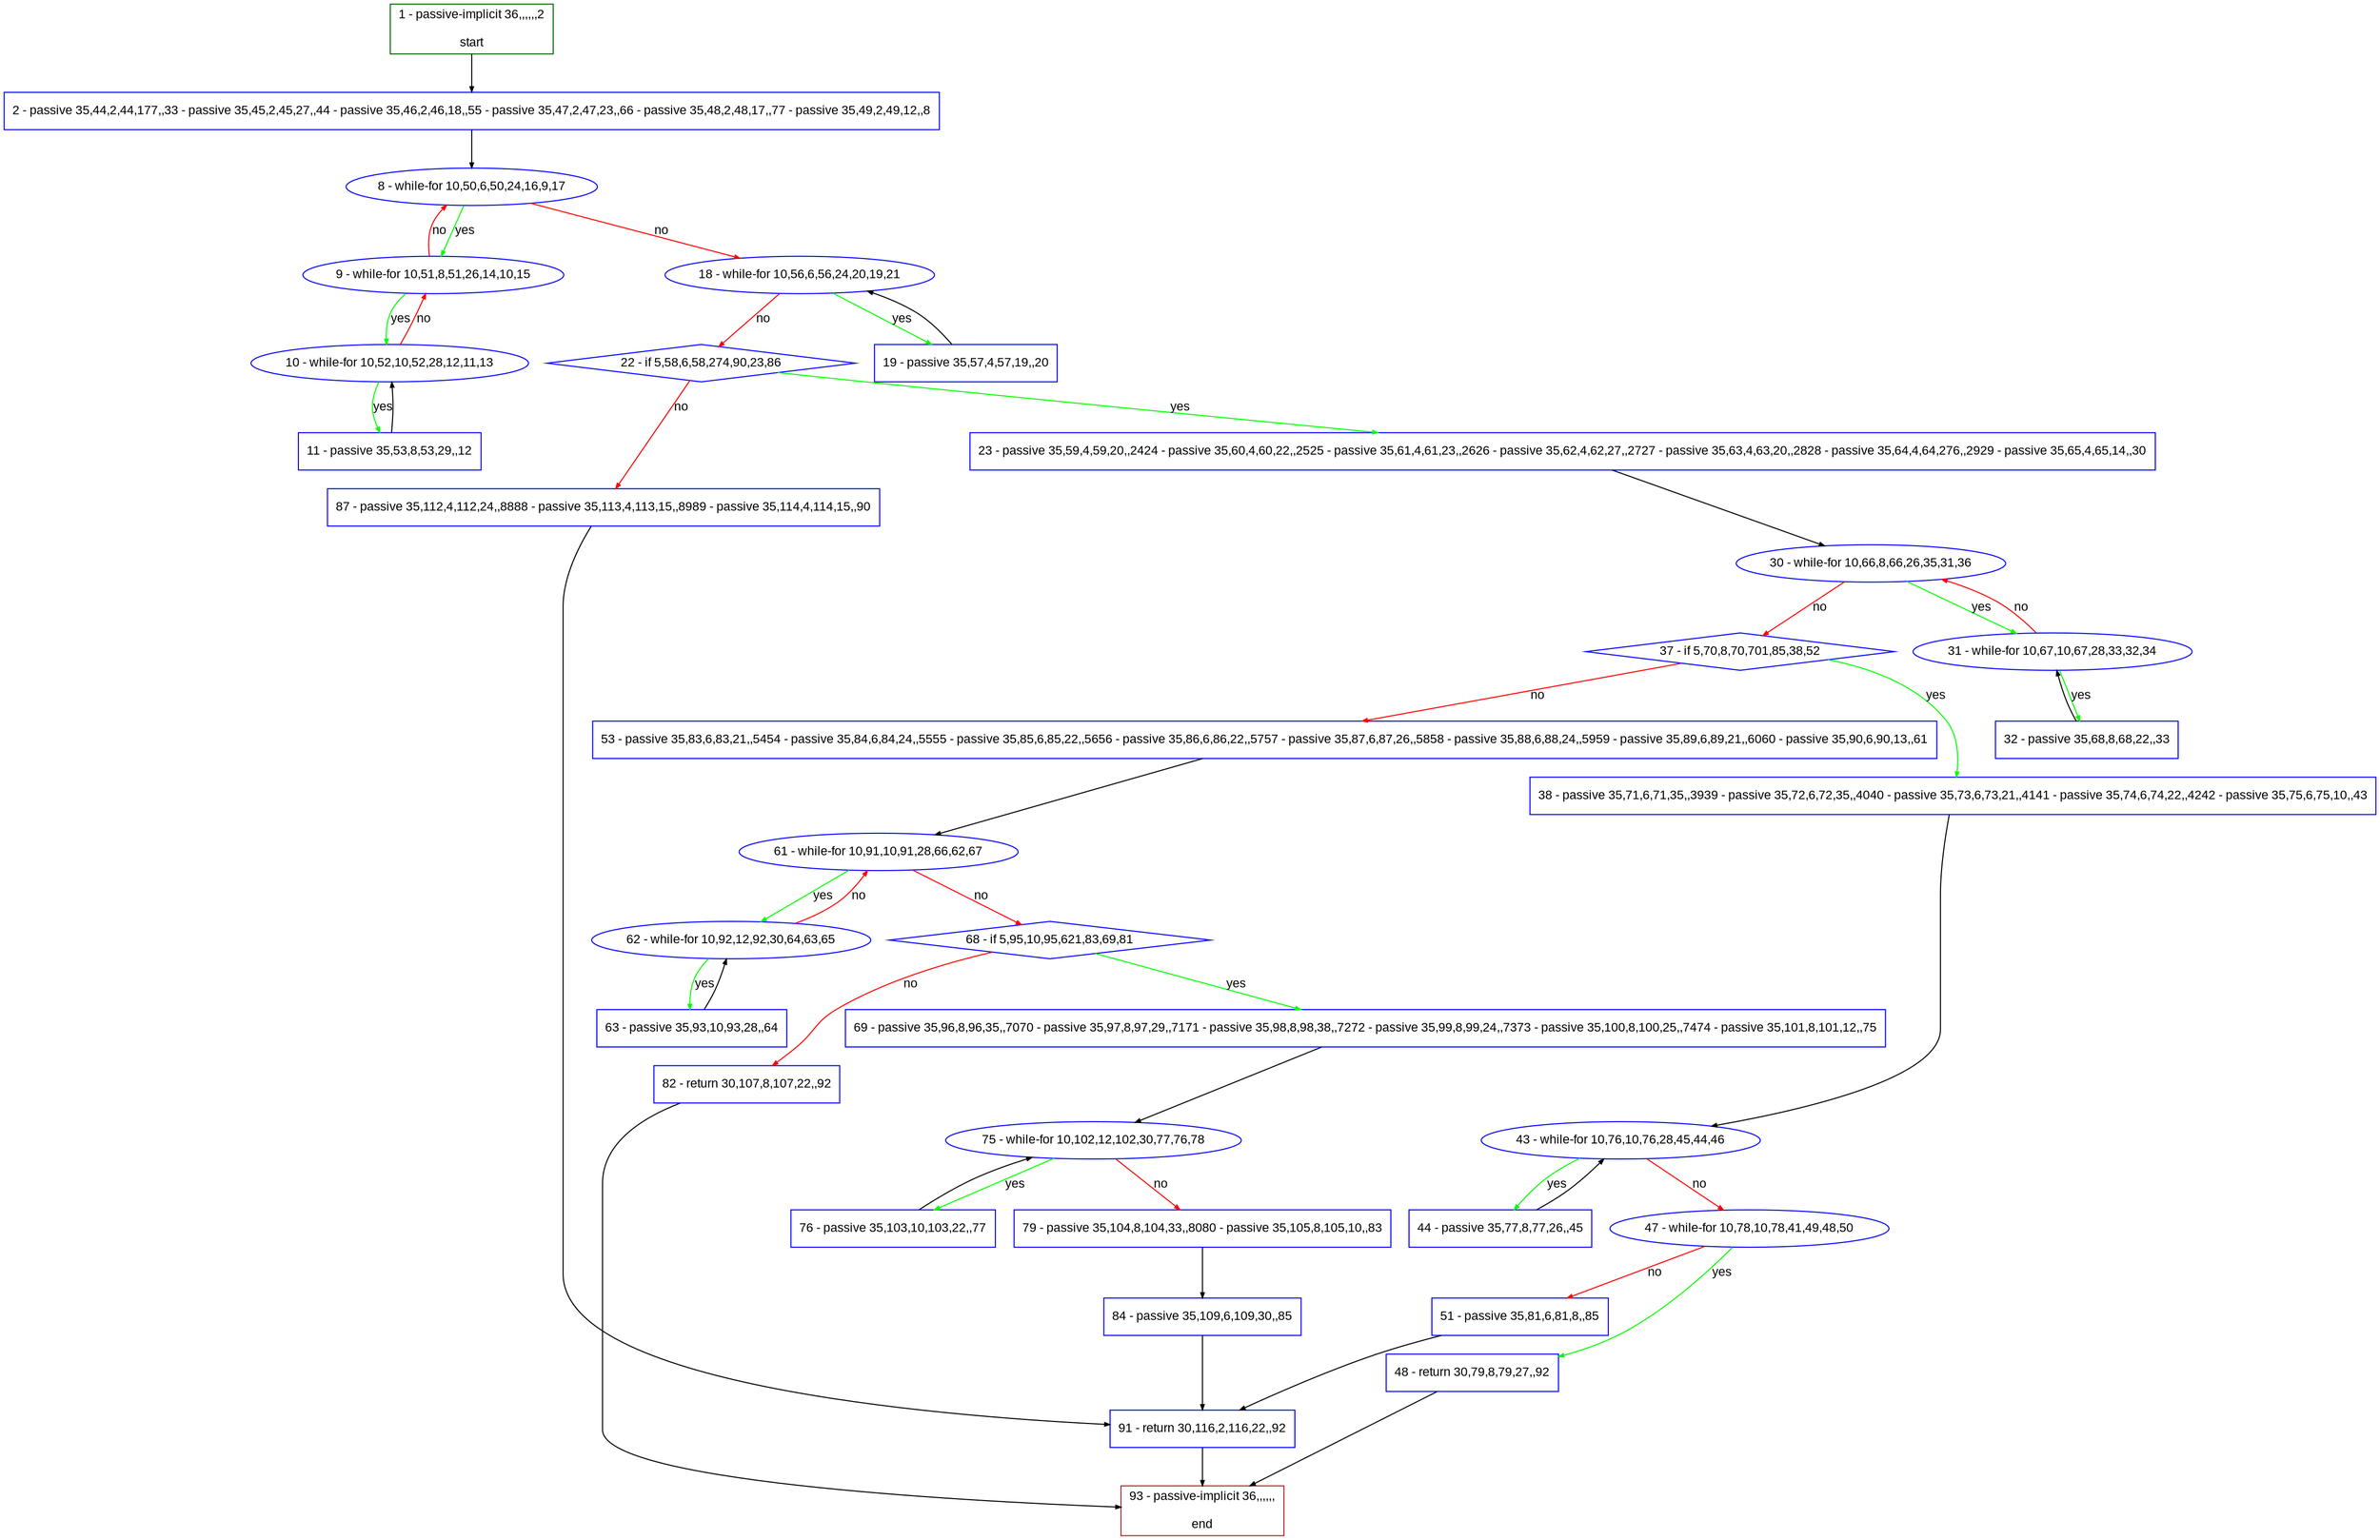 digraph "" {
  graph [pack="true", label="", fontsize="12", packmode="clust", fontname="Arial", fillcolor="#FFFFCC", bgcolor="white", style="rounded,filled", compound="true"];
  node [node_initialized="no", label="", color="grey", fontsize="12", fillcolor="white", fontname="Arial", style="filled", shape="rectangle", compound="true", fixedsize="false"];
  edge [fontcolor="black", arrowhead="normal", arrowtail="none", arrowsize="0.5", ltail="", label="", color="black", fontsize="12", lhead="", fontname="Arial", dir="forward", compound="true"];
  __N1 [label="2 - passive 35,44,2,44,177,,33 - passive 35,45,2,45,27,,44 - passive 35,46,2,46,18,,55 - passive 35,47,2,47,23,,66 - passive 35,48,2,48,17,,77 - passive 35,49,2,49,12,,8", color="#0000ff", fillcolor="#ffffff", style="filled", shape="box"];
  __N2 [label="1 - passive-implicit 36,,,,,,2\n\nstart", color="#006400", fillcolor="#ffffff", style="filled", shape="box"];
  __N3 [label="8 - while-for 10,50,6,50,24,16,9,17", color="#0000ff", fillcolor="#ffffff", style="filled", shape="oval"];
  __N4 [label="9 - while-for 10,51,8,51,26,14,10,15", color="#0000ff", fillcolor="#ffffff", style="filled", shape="oval"];
  __N5 [label="18 - while-for 10,56,6,56,24,20,19,21", color="#0000ff", fillcolor="#ffffff", style="filled", shape="oval"];
  __N6 [label="10 - while-for 10,52,10,52,28,12,11,13", color="#0000ff", fillcolor="#ffffff", style="filled", shape="oval"];
  __N7 [label="11 - passive 35,53,8,53,29,,12", color="#0000ff", fillcolor="#ffffff", style="filled", shape="box"];
  __N8 [label="19 - passive 35,57,4,57,19,,20", color="#0000ff", fillcolor="#ffffff", style="filled", shape="box"];
  __N9 [label="22 - if 5,58,6,58,274,90,23,86", color="#0000ff", fillcolor="#ffffff", style="filled", shape="diamond"];
  __N10 [label="23 - passive 35,59,4,59,20,,2424 - passive 35,60,4,60,22,,2525 - passive 35,61,4,61,23,,2626 - passive 35,62,4,62,27,,2727 - passive 35,63,4,63,20,,2828 - passive 35,64,4,64,276,,2929 - passive 35,65,4,65,14,,30", color="#0000ff", fillcolor="#ffffff", style="filled", shape="box"];
  __N11 [label="87 - passive 35,112,4,112,24,,8888 - passive 35,113,4,113,15,,8989 - passive 35,114,4,114,15,,90", color="#0000ff", fillcolor="#ffffff", style="filled", shape="box"];
  __N12 [label="30 - while-for 10,66,8,66,26,35,31,36", color="#0000ff", fillcolor="#ffffff", style="filled", shape="oval"];
  __N13 [label="31 - while-for 10,67,10,67,28,33,32,34", color="#0000ff", fillcolor="#ffffff", style="filled", shape="oval"];
  __N14 [label="37 - if 5,70,8,70,701,85,38,52", color="#0000ff", fillcolor="#ffffff", style="filled", shape="diamond"];
  __N15 [label="32 - passive 35,68,8,68,22,,33", color="#0000ff", fillcolor="#ffffff", style="filled", shape="box"];
  __N16 [label="38 - passive 35,71,6,71,35,,3939 - passive 35,72,6,72,35,,4040 - passive 35,73,6,73,21,,4141 - passive 35,74,6,74,22,,4242 - passive 35,75,6,75,10,,43", color="#0000ff", fillcolor="#ffffff", style="filled", shape="box"];
  __N17 [label="53 - passive 35,83,6,83,21,,5454 - passive 35,84,6,84,24,,5555 - passive 35,85,6,85,22,,5656 - passive 35,86,6,86,22,,5757 - passive 35,87,6,87,26,,5858 - passive 35,88,6,88,24,,5959 - passive 35,89,6,89,21,,6060 - passive 35,90,6,90,13,,61", color="#0000ff", fillcolor="#ffffff", style="filled", shape="box"];
  __N18 [label="43 - while-for 10,76,10,76,28,45,44,46", color="#0000ff", fillcolor="#ffffff", style="filled", shape="oval"];
  __N19 [label="44 - passive 35,77,8,77,26,,45", color="#0000ff", fillcolor="#ffffff", style="filled", shape="box"];
  __N20 [label="47 - while-for 10,78,10,78,41,49,48,50", color="#0000ff", fillcolor="#ffffff", style="filled", shape="oval"];
  __N21 [label="48 - return 30,79,8,79,27,,92", color="#0000ff", fillcolor="#ffffff", style="filled", shape="box"];
  __N22 [label="51 - passive 35,81,6,81,8,,85", color="#0000ff", fillcolor="#ffffff", style="filled", shape="box"];
  __N23 [label="93 - passive-implicit 36,,,,,,\n\nend", color="#a52a2a", fillcolor="#ffffff", style="filled", shape="box"];
  __N24 [label="91 - return 30,116,2,116,22,,92", color="#0000ff", fillcolor="#ffffff", style="filled", shape="box"];
  __N25 [label="61 - while-for 10,91,10,91,28,66,62,67", color="#0000ff", fillcolor="#ffffff", style="filled", shape="oval"];
  __N26 [label="62 - while-for 10,92,12,92,30,64,63,65", color="#0000ff", fillcolor="#ffffff", style="filled", shape="oval"];
  __N27 [label="68 - if 5,95,10,95,621,83,69,81", color="#0000ff", fillcolor="#ffffff", style="filled", shape="diamond"];
  __N28 [label="63 - passive 35,93,10,93,28,,64", color="#0000ff", fillcolor="#ffffff", style="filled", shape="box"];
  __N29 [label="69 - passive 35,96,8,96,35,,7070 - passive 35,97,8,97,29,,7171 - passive 35,98,8,98,38,,7272 - passive 35,99,8,99,24,,7373 - passive 35,100,8,100,25,,7474 - passive 35,101,8,101,12,,75", color="#0000ff", fillcolor="#ffffff", style="filled", shape="box"];
  __N30 [label="82 - return 30,107,8,107,22,,92", color="#0000ff", fillcolor="#ffffff", style="filled", shape="box"];
  __N31 [label="75 - while-for 10,102,12,102,30,77,76,78", color="#0000ff", fillcolor="#ffffff", style="filled", shape="oval"];
  __N32 [label="76 - passive 35,103,10,103,22,,77", color="#0000ff", fillcolor="#ffffff", style="filled", shape="box"];
  __N33 [label="79 - passive 35,104,8,104,33,,8080 - passive 35,105,8,105,10,,83", color="#0000ff", fillcolor="#ffffff", style="filled", shape="box"];
  __N34 [label="84 - passive 35,109,6,109,30,,85", color="#0000ff", fillcolor="#ffffff", style="filled", shape="box"];
  __N2 -> __N1 [arrowhead="normal", arrowtail="none", color="#000000", label="", dir="forward"];
  __N1 -> __N3 [arrowhead="normal", arrowtail="none", color="#000000", label="", dir="forward"];
  __N3 -> __N4 [arrowhead="normal", arrowtail="none", color="#00ff00", label="yes", dir="forward"];
  __N4 -> __N3 [arrowhead="normal", arrowtail="none", color="#ff0000", label="no", dir="forward"];
  __N3 -> __N5 [arrowhead="normal", arrowtail="none", color="#ff0000", label="no", dir="forward"];
  __N4 -> __N6 [arrowhead="normal", arrowtail="none", color="#00ff00", label="yes", dir="forward"];
  __N6 -> __N4 [arrowhead="normal", arrowtail="none", color="#ff0000", label="no", dir="forward"];
  __N6 -> __N7 [arrowhead="normal", arrowtail="none", color="#00ff00", label="yes", dir="forward"];
  __N7 -> __N6 [arrowhead="normal", arrowtail="none", color="#000000", label="", dir="forward"];
  __N5 -> __N8 [arrowhead="normal", arrowtail="none", color="#00ff00", label="yes", dir="forward"];
  __N8 -> __N5 [arrowhead="normal", arrowtail="none", color="#000000", label="", dir="forward"];
  __N5 -> __N9 [arrowhead="normal", arrowtail="none", color="#ff0000", label="no", dir="forward"];
  __N9 -> __N10 [arrowhead="normal", arrowtail="none", color="#00ff00", label="yes", dir="forward"];
  __N9 -> __N11 [arrowhead="normal", arrowtail="none", color="#ff0000", label="no", dir="forward"];
  __N10 -> __N12 [arrowhead="normal", arrowtail="none", color="#000000", label="", dir="forward"];
  __N12 -> __N13 [arrowhead="normal", arrowtail="none", color="#00ff00", label="yes", dir="forward"];
  __N13 -> __N12 [arrowhead="normal", arrowtail="none", color="#ff0000", label="no", dir="forward"];
  __N12 -> __N14 [arrowhead="normal", arrowtail="none", color="#ff0000", label="no", dir="forward"];
  __N13 -> __N15 [arrowhead="normal", arrowtail="none", color="#00ff00", label="yes", dir="forward"];
  __N15 -> __N13 [arrowhead="normal", arrowtail="none", color="#000000", label="", dir="forward"];
  __N14 -> __N16 [arrowhead="normal", arrowtail="none", color="#00ff00", label="yes", dir="forward"];
  __N14 -> __N17 [arrowhead="normal", arrowtail="none", color="#ff0000", label="no", dir="forward"];
  __N16 -> __N18 [arrowhead="normal", arrowtail="none", color="#000000", label="", dir="forward"];
  __N18 -> __N19 [arrowhead="normal", arrowtail="none", color="#00ff00", label="yes", dir="forward"];
  __N19 -> __N18 [arrowhead="normal", arrowtail="none", color="#000000", label="", dir="forward"];
  __N18 -> __N20 [arrowhead="normal", arrowtail="none", color="#ff0000", label="no", dir="forward"];
  __N20 -> __N21 [arrowhead="normal", arrowtail="none", color="#00ff00", label="yes", dir="forward"];
  __N20 -> __N22 [arrowhead="normal", arrowtail="none", color="#ff0000", label="no", dir="forward"];
  __N21 -> __N23 [arrowhead="normal", arrowtail="none", color="#000000", label="", dir="forward"];
  __N22 -> __N24 [arrowhead="normal", arrowtail="none", color="#000000", label="", dir="forward"];
  __N17 -> __N25 [arrowhead="normal", arrowtail="none", color="#000000", label="", dir="forward"];
  __N25 -> __N26 [arrowhead="normal", arrowtail="none", color="#00ff00", label="yes", dir="forward"];
  __N26 -> __N25 [arrowhead="normal", arrowtail="none", color="#ff0000", label="no", dir="forward"];
  __N25 -> __N27 [arrowhead="normal", arrowtail="none", color="#ff0000", label="no", dir="forward"];
  __N26 -> __N28 [arrowhead="normal", arrowtail="none", color="#00ff00", label="yes", dir="forward"];
  __N28 -> __N26 [arrowhead="normal", arrowtail="none", color="#000000", label="", dir="forward"];
  __N27 -> __N29 [arrowhead="normal", arrowtail="none", color="#00ff00", label="yes", dir="forward"];
  __N27 -> __N30 [arrowhead="normal", arrowtail="none", color="#ff0000", label="no", dir="forward"];
  __N29 -> __N31 [arrowhead="normal", arrowtail="none", color="#000000", label="", dir="forward"];
  __N31 -> __N32 [arrowhead="normal", arrowtail="none", color="#00ff00", label="yes", dir="forward"];
  __N32 -> __N31 [arrowhead="normal", arrowtail="none", color="#000000", label="", dir="forward"];
  __N31 -> __N33 [arrowhead="normal", arrowtail="none", color="#ff0000", label="no", dir="forward"];
  __N33 -> __N34 [arrowhead="normal", arrowtail="none", color="#000000", label="", dir="forward"];
  __N30 -> __N23 [arrowhead="normal", arrowtail="none", color="#000000", label="", dir="forward"];
  __N34 -> __N24 [arrowhead="normal", arrowtail="none", color="#000000", label="", dir="forward"];
  __N11 -> __N24 [arrowhead="normal", arrowtail="none", color="#000000", label="", dir="forward"];
  __N24 -> __N23 [arrowhead="normal", arrowtail="none", color="#000000", label="", dir="forward"];
}
